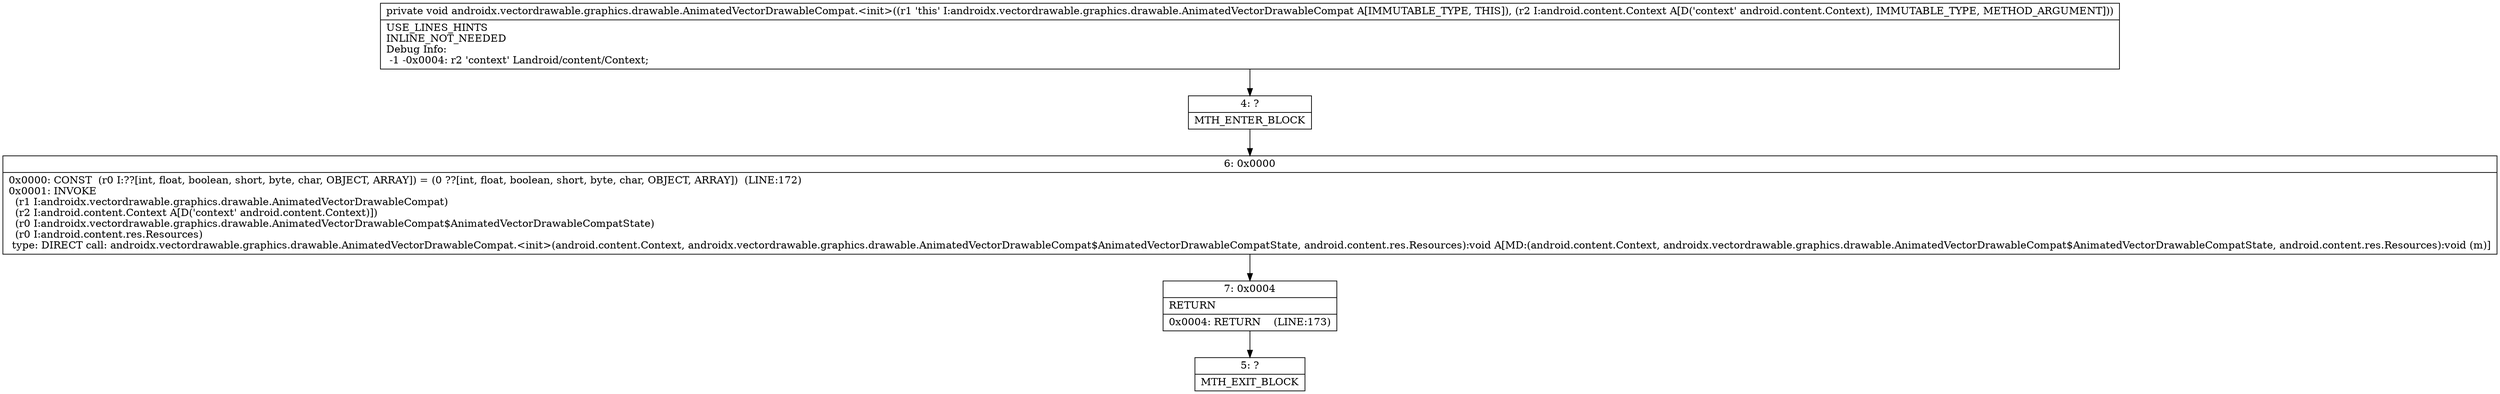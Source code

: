 digraph "CFG forandroidx.vectordrawable.graphics.drawable.AnimatedVectorDrawableCompat.\<init\>(Landroid\/content\/Context;)V" {
Node_4 [shape=record,label="{4\:\ ?|MTH_ENTER_BLOCK\l}"];
Node_6 [shape=record,label="{6\:\ 0x0000|0x0000: CONST  (r0 I:??[int, float, boolean, short, byte, char, OBJECT, ARRAY]) = (0 ??[int, float, boolean, short, byte, char, OBJECT, ARRAY])  (LINE:172)\l0x0001: INVOKE  \l  (r1 I:androidx.vectordrawable.graphics.drawable.AnimatedVectorDrawableCompat)\l  (r2 I:android.content.Context A[D('context' android.content.Context)])\l  (r0 I:androidx.vectordrawable.graphics.drawable.AnimatedVectorDrawableCompat$AnimatedVectorDrawableCompatState)\l  (r0 I:android.content.res.Resources)\l type: DIRECT call: androidx.vectordrawable.graphics.drawable.AnimatedVectorDrawableCompat.\<init\>(android.content.Context, androidx.vectordrawable.graphics.drawable.AnimatedVectorDrawableCompat$AnimatedVectorDrawableCompatState, android.content.res.Resources):void A[MD:(android.content.Context, androidx.vectordrawable.graphics.drawable.AnimatedVectorDrawableCompat$AnimatedVectorDrawableCompatState, android.content.res.Resources):void (m)]\l}"];
Node_7 [shape=record,label="{7\:\ 0x0004|RETURN\l|0x0004: RETURN    (LINE:173)\l}"];
Node_5 [shape=record,label="{5\:\ ?|MTH_EXIT_BLOCK\l}"];
MethodNode[shape=record,label="{private void androidx.vectordrawable.graphics.drawable.AnimatedVectorDrawableCompat.\<init\>((r1 'this' I:androidx.vectordrawable.graphics.drawable.AnimatedVectorDrawableCompat A[IMMUTABLE_TYPE, THIS]), (r2 I:android.content.Context A[D('context' android.content.Context), IMMUTABLE_TYPE, METHOD_ARGUMENT]))  | USE_LINES_HINTS\lINLINE_NOT_NEEDED\lDebug Info:\l  \-1 \-0x0004: r2 'context' Landroid\/content\/Context;\l}"];
MethodNode -> Node_4;Node_4 -> Node_6;
Node_6 -> Node_7;
Node_7 -> Node_5;
}


